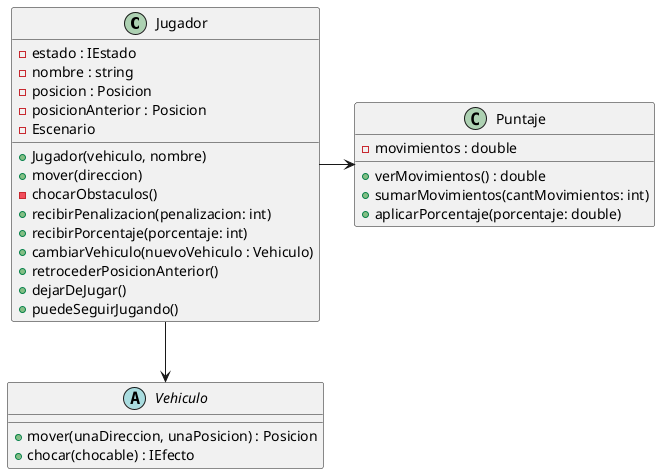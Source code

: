 @startuml
'https://plantuml.com/class-diagram

class Jugador {
    - estado : IEstado
    - nombre : string
    - posicion : Posicion
    - posicionAnterior : Posicion
    - Escenario
    + Jugador(vehiculo, nombre)
    + mover(direccion)
    - chocarObstaculos()
    + recibirPenalizacion(penalizacion: int)
    + recibirPorcentaje(porcentaje: int)
    + cambiarVehiculo(nuevoVehiculo : Vehiculo)
    + retrocederPosicionAnterior()
    + dejarDeJugar()
    + puedeSeguirJugando()
}

abstract class Vehiculo {
    + mover(unaDireccion, unaPosicion) : Posicion
    + chocar(chocable) : IEfecto
}

class Puntaje {
    - movimientos : double
    + verMovimientos() : double
    + sumarMovimientos(cantMovimientos: int)
    + aplicarPorcentaje(porcentaje: double)
}

Jugador -> Puntaje 
Jugador --> Vehiculo

@enduml